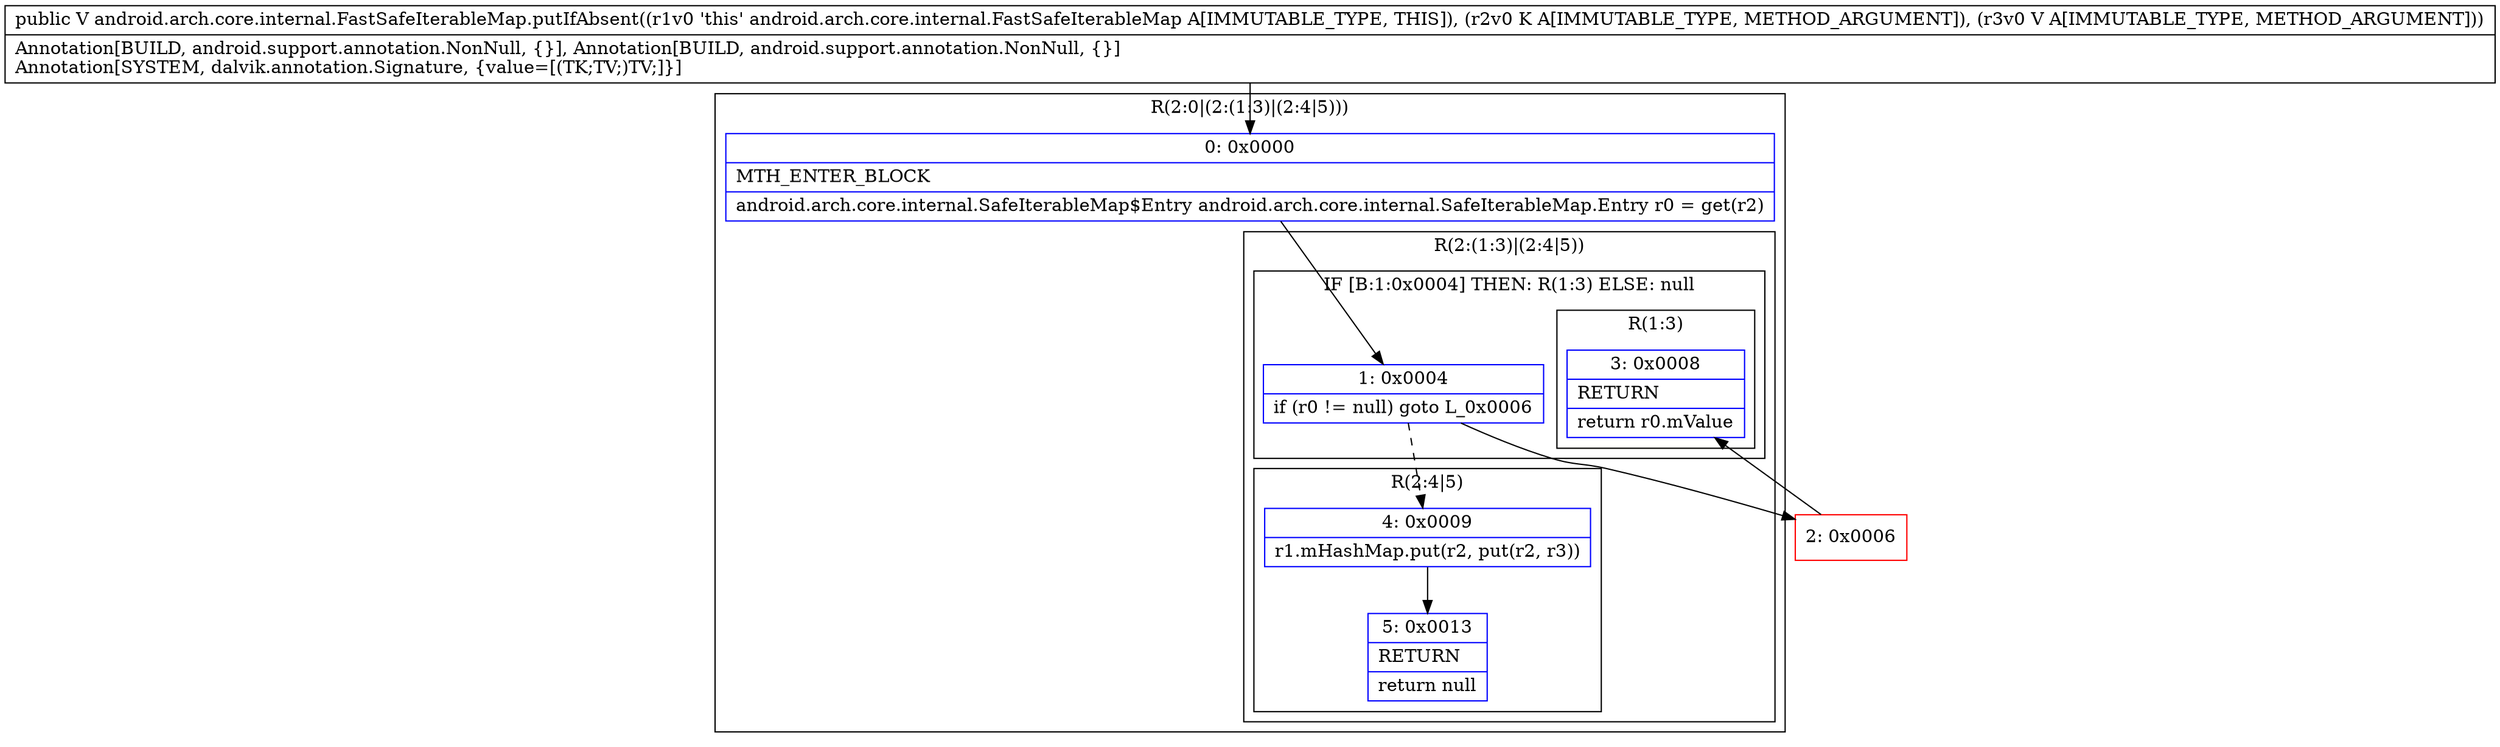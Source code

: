 digraph "CFG forandroid.arch.core.internal.FastSafeIterableMap.putIfAbsent(Ljava\/lang\/Object;Ljava\/lang\/Object;)Ljava\/lang\/Object;" {
subgraph cluster_Region_1133971551 {
label = "R(2:0|(2:(1:3)|(2:4|5)))";
node [shape=record,color=blue];
Node_0 [shape=record,label="{0\:\ 0x0000|MTH_ENTER_BLOCK\l|android.arch.core.internal.SafeIterableMap$Entry android.arch.core.internal.SafeIterableMap.Entry r0 = get(r2)\l}"];
subgraph cluster_Region_1907476355 {
label = "R(2:(1:3)|(2:4|5))";
node [shape=record,color=blue];
subgraph cluster_IfRegion_86525559 {
label = "IF [B:1:0x0004] THEN: R(1:3) ELSE: null";
node [shape=record,color=blue];
Node_1 [shape=record,label="{1\:\ 0x0004|if (r0 != null) goto L_0x0006\l}"];
subgraph cluster_Region_1505052492 {
label = "R(1:3)";
node [shape=record,color=blue];
Node_3 [shape=record,label="{3\:\ 0x0008|RETURN\l|return r0.mValue\l}"];
}
}
subgraph cluster_Region_2019374434 {
label = "R(2:4|5)";
node [shape=record,color=blue];
Node_4 [shape=record,label="{4\:\ 0x0009|r1.mHashMap.put(r2, put(r2, r3))\l}"];
Node_5 [shape=record,label="{5\:\ 0x0013|RETURN\l|return null\l}"];
}
}
}
Node_2 [shape=record,color=red,label="{2\:\ 0x0006}"];
MethodNode[shape=record,label="{public V android.arch.core.internal.FastSafeIterableMap.putIfAbsent((r1v0 'this' android.arch.core.internal.FastSafeIterableMap A[IMMUTABLE_TYPE, THIS]), (r2v0 K A[IMMUTABLE_TYPE, METHOD_ARGUMENT]), (r3v0 V A[IMMUTABLE_TYPE, METHOD_ARGUMENT]))  | Annotation[BUILD, android.support.annotation.NonNull, \{\}], Annotation[BUILD, android.support.annotation.NonNull, \{\}]\lAnnotation[SYSTEM, dalvik.annotation.Signature, \{value=[(TK;TV;)TV;]\}]\l}"];
MethodNode -> Node_0;
Node_0 -> Node_1;
Node_1 -> Node_2;
Node_1 -> Node_4[style=dashed];
Node_4 -> Node_5;
Node_2 -> Node_3;
}

